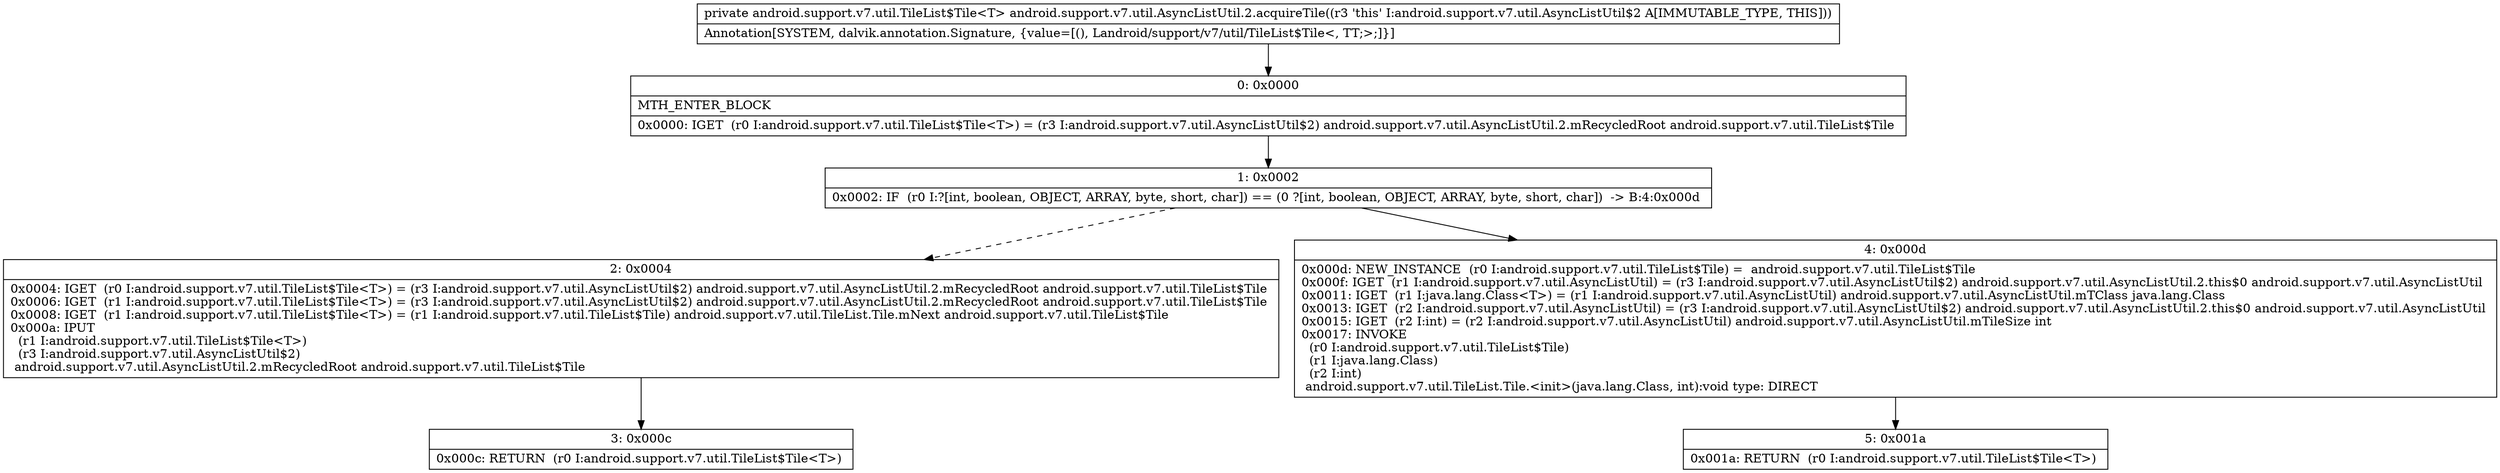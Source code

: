 digraph "CFG forandroid.support.v7.util.AsyncListUtil.2.acquireTile()Landroid\/support\/v7\/util\/TileList$Tile;" {
Node_0 [shape=record,label="{0\:\ 0x0000|MTH_ENTER_BLOCK\l|0x0000: IGET  (r0 I:android.support.v7.util.TileList$Tile\<T\>) = (r3 I:android.support.v7.util.AsyncListUtil$2) android.support.v7.util.AsyncListUtil.2.mRecycledRoot android.support.v7.util.TileList$Tile \l}"];
Node_1 [shape=record,label="{1\:\ 0x0002|0x0002: IF  (r0 I:?[int, boolean, OBJECT, ARRAY, byte, short, char]) == (0 ?[int, boolean, OBJECT, ARRAY, byte, short, char])  \-\> B:4:0x000d \l}"];
Node_2 [shape=record,label="{2\:\ 0x0004|0x0004: IGET  (r0 I:android.support.v7.util.TileList$Tile\<T\>) = (r3 I:android.support.v7.util.AsyncListUtil$2) android.support.v7.util.AsyncListUtil.2.mRecycledRoot android.support.v7.util.TileList$Tile \l0x0006: IGET  (r1 I:android.support.v7.util.TileList$Tile\<T\>) = (r3 I:android.support.v7.util.AsyncListUtil$2) android.support.v7.util.AsyncListUtil.2.mRecycledRoot android.support.v7.util.TileList$Tile \l0x0008: IGET  (r1 I:android.support.v7.util.TileList$Tile\<T\>) = (r1 I:android.support.v7.util.TileList$Tile) android.support.v7.util.TileList.Tile.mNext android.support.v7.util.TileList$Tile \l0x000a: IPUT  \l  (r1 I:android.support.v7.util.TileList$Tile\<T\>)\l  (r3 I:android.support.v7.util.AsyncListUtil$2)\l android.support.v7.util.AsyncListUtil.2.mRecycledRoot android.support.v7.util.TileList$Tile \l}"];
Node_3 [shape=record,label="{3\:\ 0x000c|0x000c: RETURN  (r0 I:android.support.v7.util.TileList$Tile\<T\>) \l}"];
Node_4 [shape=record,label="{4\:\ 0x000d|0x000d: NEW_INSTANCE  (r0 I:android.support.v7.util.TileList$Tile) =  android.support.v7.util.TileList$Tile \l0x000f: IGET  (r1 I:android.support.v7.util.AsyncListUtil) = (r3 I:android.support.v7.util.AsyncListUtil$2) android.support.v7.util.AsyncListUtil.2.this$0 android.support.v7.util.AsyncListUtil \l0x0011: IGET  (r1 I:java.lang.Class\<T\>) = (r1 I:android.support.v7.util.AsyncListUtil) android.support.v7.util.AsyncListUtil.mTClass java.lang.Class \l0x0013: IGET  (r2 I:android.support.v7.util.AsyncListUtil) = (r3 I:android.support.v7.util.AsyncListUtil$2) android.support.v7.util.AsyncListUtil.2.this$0 android.support.v7.util.AsyncListUtil \l0x0015: IGET  (r2 I:int) = (r2 I:android.support.v7.util.AsyncListUtil) android.support.v7.util.AsyncListUtil.mTileSize int \l0x0017: INVOKE  \l  (r0 I:android.support.v7.util.TileList$Tile)\l  (r1 I:java.lang.Class)\l  (r2 I:int)\l android.support.v7.util.TileList.Tile.\<init\>(java.lang.Class, int):void type: DIRECT \l}"];
Node_5 [shape=record,label="{5\:\ 0x001a|0x001a: RETURN  (r0 I:android.support.v7.util.TileList$Tile\<T\>) \l}"];
MethodNode[shape=record,label="{private android.support.v7.util.TileList$Tile\<T\> android.support.v7.util.AsyncListUtil.2.acquireTile((r3 'this' I:android.support.v7.util.AsyncListUtil$2 A[IMMUTABLE_TYPE, THIS]))  | Annotation[SYSTEM, dalvik.annotation.Signature, \{value=[(), Landroid\/support\/v7\/util\/TileList$Tile\<, TT;\>;]\}]\l}"];
MethodNode -> Node_0;
Node_0 -> Node_1;
Node_1 -> Node_2[style=dashed];
Node_1 -> Node_4;
Node_2 -> Node_3;
Node_4 -> Node_5;
}

